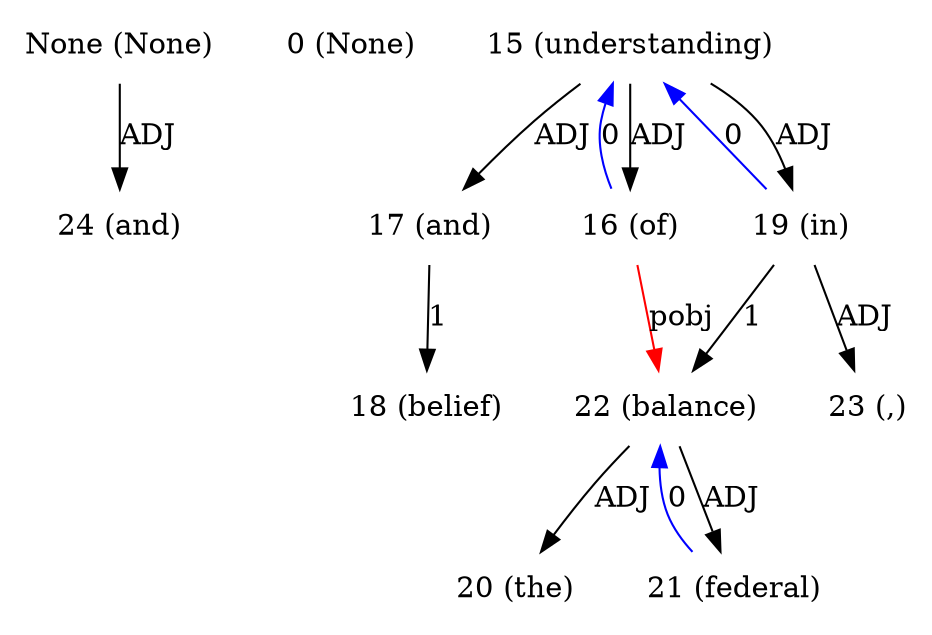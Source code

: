 digraph G{
edge [dir=forward]
node [shape=plaintext]

None [label="None (None)"]
None -> 24 [label="ADJ"]
0 [label="0 (None)"]
15 [label="15 (understanding)"]
15 -> 16 [label="ADJ"]
15 -> 17 [label="ADJ"]
15 -> 19 [label="ADJ"]
16 [label="16 (of)"]
16 -> 15 [label="0", color="blue"]
17 [label="17 (and)"]
17 -> 18 [label="1"]
18 [label="18 (belief)"]
19 [label="19 (in)"]
19 -> 22 [label="1"]
19 -> 15 [label="0", color="blue"]
19 -> 23 [label="ADJ"]
20 [label="20 (the)"]
21 [label="21 (federal)"]
21 -> 22 [label="0", color="blue"]
22 [label="22 (balance)"]
16 -> 22 [label="pobj", color="red"]
22 -> 20 [label="ADJ"]
22 -> 21 [label="ADJ"]
23 [label="23 (,)"]
24 [label="24 (and)"]
}
